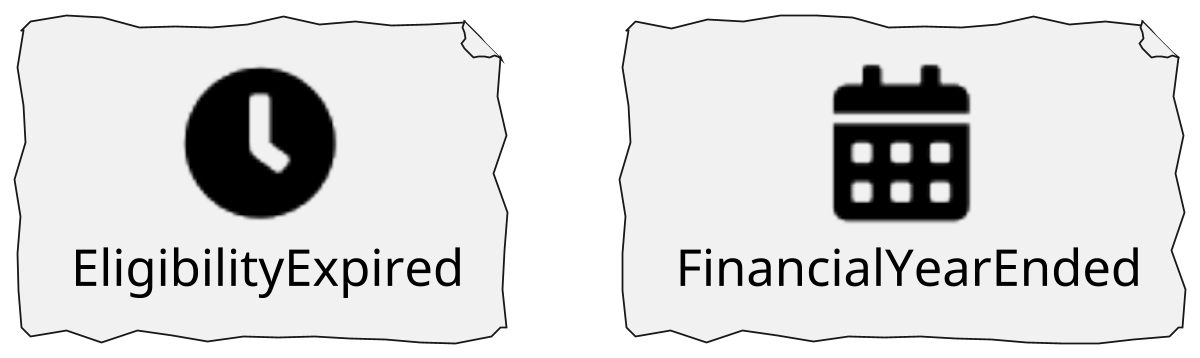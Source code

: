 @startuml
!include <tupadr3/common>
!include <tupadr3/font-awesome-5/clock>
!include <tupadr3/font-awesome-5/calendar_alt>

skinparam defaultFontName Purisa
skinparam handwritten true
skinparam backgroundcolor transparent

skinparam defaultTextAlignment center


scale 1200*480

FA5_CLOCK(clock,EligibilityExpired,file)
FA5_CALENDAR_ALT(calendar_alt,FinancialYearEnded,file)


@enduml